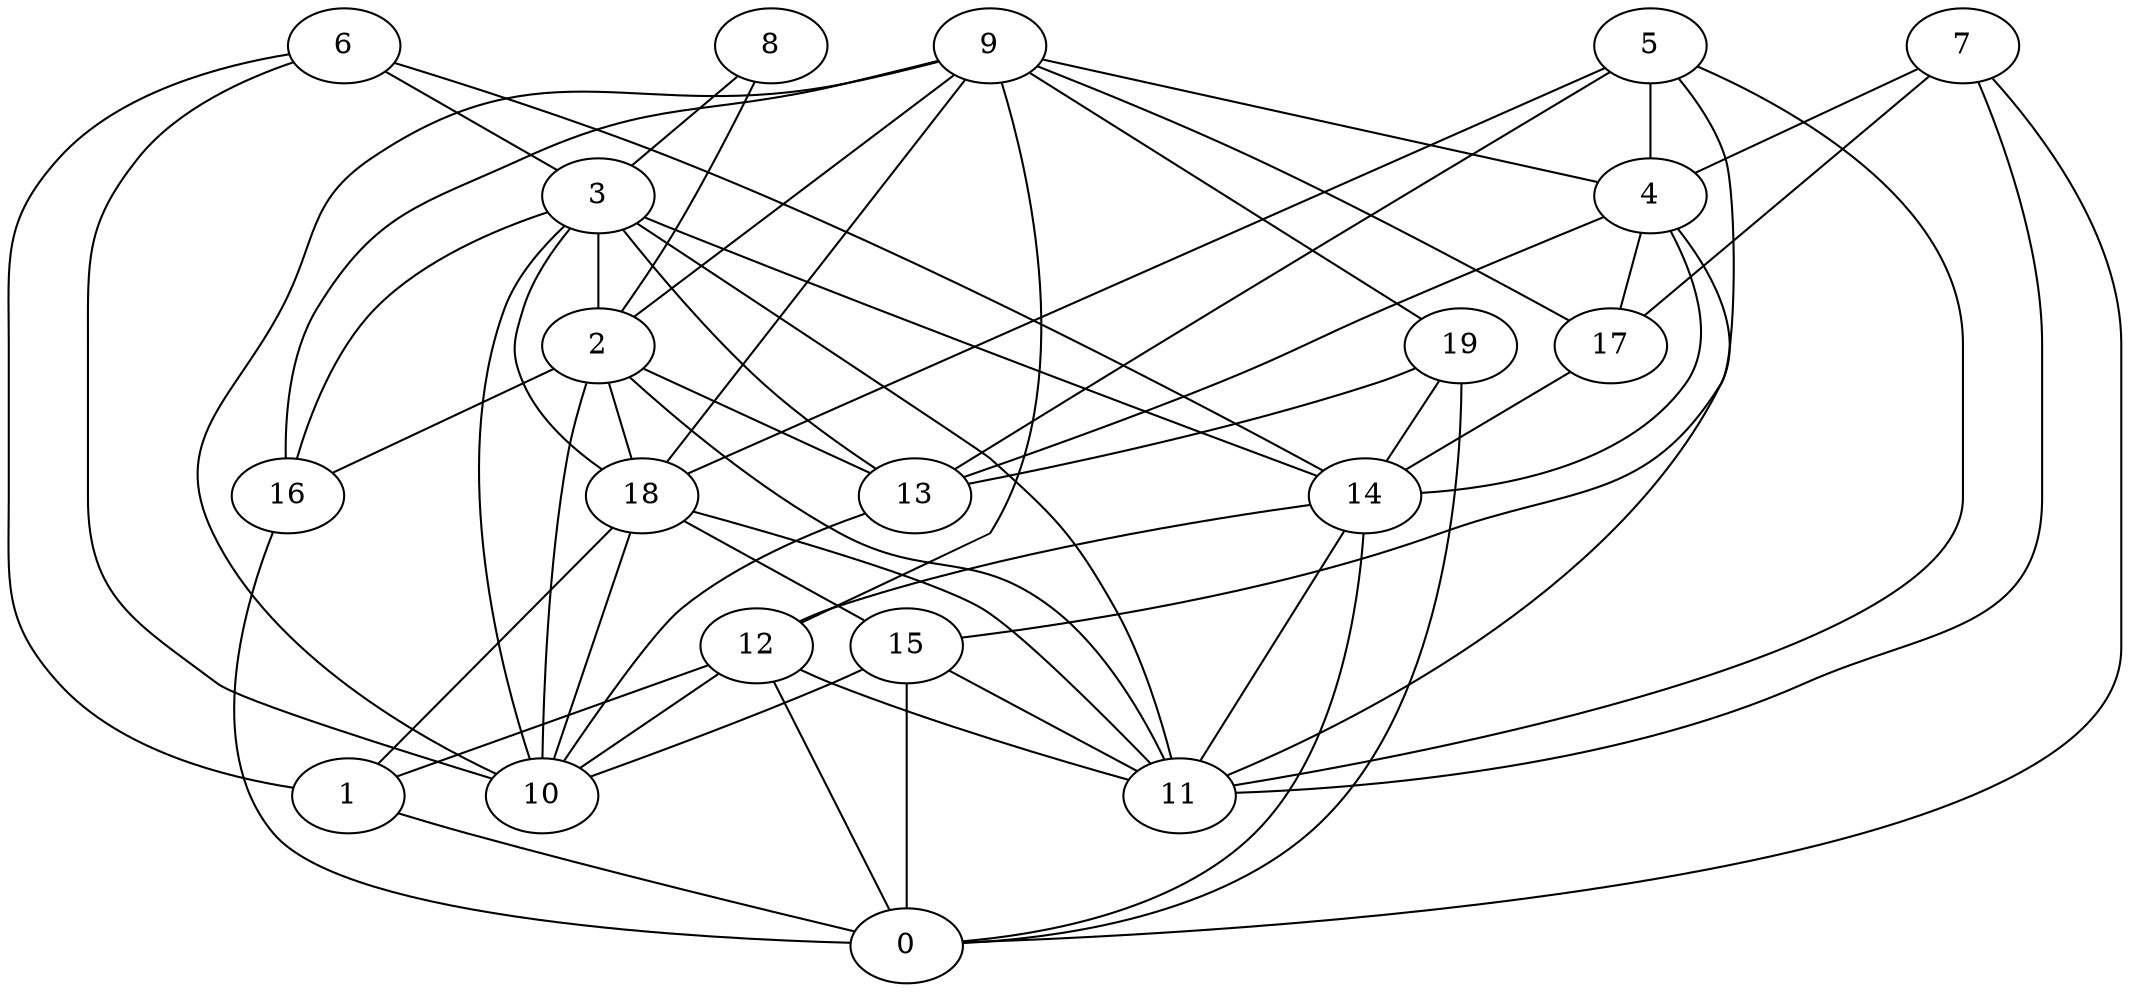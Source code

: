 digraph GG_graph {

subgraph G_graph {
edge [color = black]
"12" -> "11" [dir = none]
"12" -> "1" [dir = none]
"19" -> "14" [dir = none]
"6" -> "1" [dir = none]
"6" -> "3" [dir = none]
"6" -> "10" [dir = none]
"5" -> "4" [dir = none]
"5" -> "18" [dir = none]
"5" -> "15" [dir = none]
"16" -> "0" [dir = none]
"3" -> "16" [dir = none]
"3" -> "14" [dir = none]
"3" -> "11" [dir = none]
"3" -> "13" [dir = none]
"3" -> "2" [dir = none]
"13" -> "10" [dir = none]
"15" -> "10" [dir = none]
"15" -> "0" [dir = none]
"15" -> "11" [dir = none]
"8" -> "3" [dir = none]
"8" -> "2" [dir = none]
"2" -> "10" [dir = none]
"4" -> "17" [dir = none]
"4" -> "11" [dir = none]
"18" -> "11" [dir = none]
"18" -> "10" [dir = none]
"9" -> "18" [dir = none]
"9" -> "4" [dir = none]
"9" -> "10" [dir = none]
"9" -> "16" [dir = none]
"9" -> "2" [dir = none]
"9" -> "19" [dir = none]
"17" -> "14" [dir = none]
"7" -> "17" [dir = none]
"7" -> "11" [dir = none]
"14" -> "11" [dir = none]
"14" -> "12" [dir = none]
"14" -> "0" [dir = none]
"18" -> "1" [dir = none]
"3" -> "10" [dir = none]
"9" -> "12" [dir = none]
"12" -> "10" [dir = none]
"2" -> "16" [dir = none]
"3" -> "18" [dir = none]
"2" -> "18" [dir = none]
"6" -> "14" [dir = none]
"9" -> "17" [dir = none]
"4" -> "14" [dir = none]
"7" -> "4" [dir = none]
"5" -> "13" [dir = none]
"1" -> "0" [dir = none]
"19" -> "13" [dir = none]
"19" -> "0" [dir = none]
"5" -> "11" [dir = none]
"12" -> "0" [dir = none]
"2" -> "11" [dir = none]
"4" -> "13" [dir = none]
"2" -> "13" [dir = none]
"18" -> "15" [dir = none]
"7" -> "0" [dir = none]
}

}
